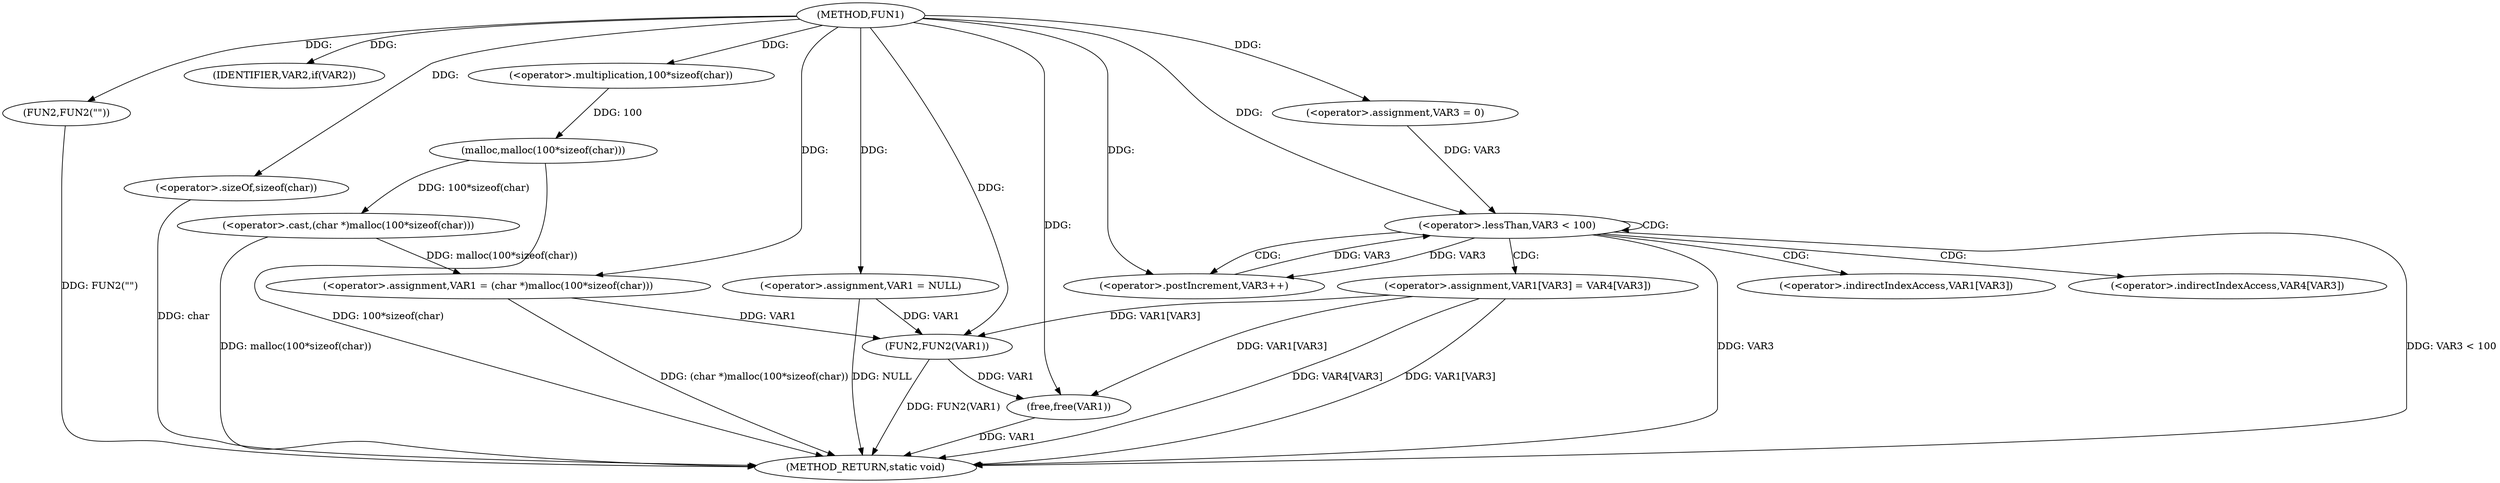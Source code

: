 digraph FUN1 {  
"1000100" [label = "(METHOD,FUN1)" ]
"1000146" [label = "(METHOD_RETURN,static void)" ]
"1000103" [label = "(<operator>.assignment,VAR1 = NULL)" ]
"1000107" [label = "(IDENTIFIER,VAR2,if(VAR2))" ]
"1000109" [label = "(FUN2,FUN2(\"\"))" ]
"1000113" [label = "(<operator>.assignment,VAR1 = (char *)malloc(100*sizeof(char)))" ]
"1000115" [label = "(<operator>.cast,(char *)malloc(100*sizeof(char)))" ]
"1000117" [label = "(malloc,malloc(100*sizeof(char)))" ]
"1000118" [label = "(<operator>.multiplication,100*sizeof(char))" ]
"1000120" [label = "(<operator>.sizeOf,sizeof(char))" ]
"1000126" [label = "(<operator>.assignment,VAR3 = 0)" ]
"1000129" [label = "(<operator>.lessThan,VAR3 < 100)" ]
"1000132" [label = "(<operator>.postIncrement,VAR3++)" ]
"1000135" [label = "(<operator>.assignment,VAR1[VAR3] = VAR4[VAR3])" ]
"1000142" [label = "(FUN2,FUN2(VAR1))" ]
"1000144" [label = "(free,free(VAR1))" ]
"1000136" [label = "(<operator>.indirectIndexAccess,VAR1[VAR3])" ]
"1000139" [label = "(<operator>.indirectIndexAccess,VAR4[VAR3])" ]
  "1000115" -> "1000146"  [ label = "DDG: malloc(100*sizeof(char))"] 
  "1000142" -> "1000146"  [ label = "DDG: FUN2(VAR1)"] 
  "1000103" -> "1000146"  [ label = "DDG: NULL"] 
  "1000117" -> "1000146"  [ label = "DDG: 100*sizeof(char)"] 
  "1000109" -> "1000146"  [ label = "DDG: FUN2(\"\")"] 
  "1000129" -> "1000146"  [ label = "DDG: VAR3"] 
  "1000135" -> "1000146"  [ label = "DDG: VAR4[VAR3]"] 
  "1000129" -> "1000146"  [ label = "DDG: VAR3 < 100"] 
  "1000113" -> "1000146"  [ label = "DDG: (char *)malloc(100*sizeof(char))"] 
  "1000120" -> "1000146"  [ label = "DDG: char"] 
  "1000135" -> "1000146"  [ label = "DDG: VAR1[VAR3]"] 
  "1000144" -> "1000146"  [ label = "DDG: VAR1"] 
  "1000100" -> "1000103"  [ label = "DDG: "] 
  "1000100" -> "1000107"  [ label = "DDG: "] 
  "1000100" -> "1000109"  [ label = "DDG: "] 
  "1000115" -> "1000113"  [ label = "DDG: malloc(100*sizeof(char))"] 
  "1000100" -> "1000113"  [ label = "DDG: "] 
  "1000117" -> "1000115"  [ label = "DDG: 100*sizeof(char)"] 
  "1000118" -> "1000117"  [ label = "DDG: 100"] 
  "1000100" -> "1000118"  [ label = "DDG: "] 
  "1000100" -> "1000120"  [ label = "DDG: "] 
  "1000100" -> "1000126"  [ label = "DDG: "] 
  "1000126" -> "1000129"  [ label = "DDG: VAR3"] 
  "1000132" -> "1000129"  [ label = "DDG: VAR3"] 
  "1000100" -> "1000129"  [ label = "DDG: "] 
  "1000129" -> "1000132"  [ label = "DDG: VAR3"] 
  "1000100" -> "1000132"  [ label = "DDG: "] 
  "1000103" -> "1000142"  [ label = "DDG: VAR1"] 
  "1000113" -> "1000142"  [ label = "DDG: VAR1"] 
  "1000135" -> "1000142"  [ label = "DDG: VAR1[VAR3]"] 
  "1000100" -> "1000142"  [ label = "DDG: "] 
  "1000142" -> "1000144"  [ label = "DDG: VAR1"] 
  "1000135" -> "1000144"  [ label = "DDG: VAR1[VAR3]"] 
  "1000100" -> "1000144"  [ label = "DDG: "] 
  "1000129" -> "1000132"  [ label = "CDG: "] 
  "1000129" -> "1000129"  [ label = "CDG: "] 
  "1000129" -> "1000139"  [ label = "CDG: "] 
  "1000129" -> "1000135"  [ label = "CDG: "] 
  "1000129" -> "1000136"  [ label = "CDG: "] 
}
